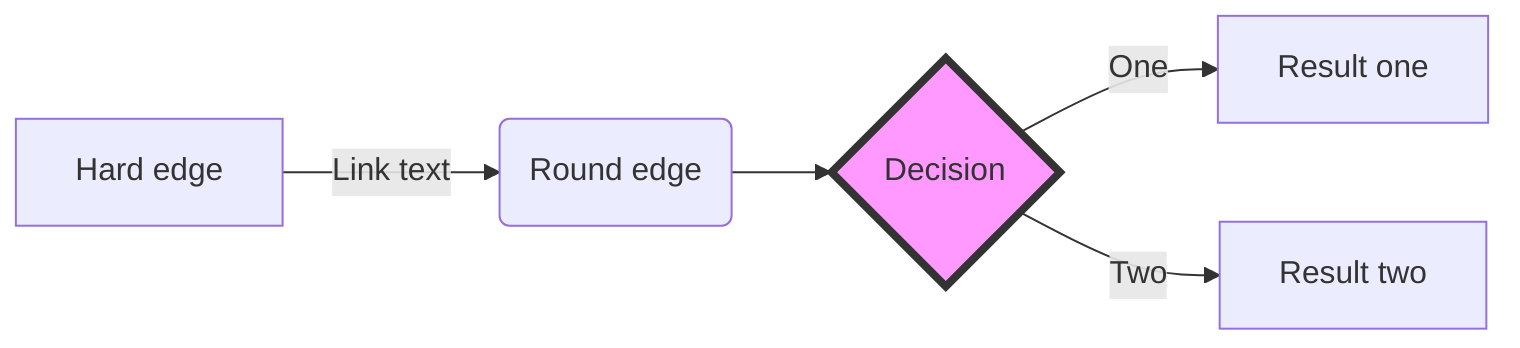 graph LR;
    A[Hard edge]-->|Link text|B(Round edge);
    B-->C{Decision};
    C-->|One|D[Result one];
    C-->|Two|E[Result two];
    classDef pink fill:#f9f,stroke:#333,stroke-width:4px;
    class C pink;